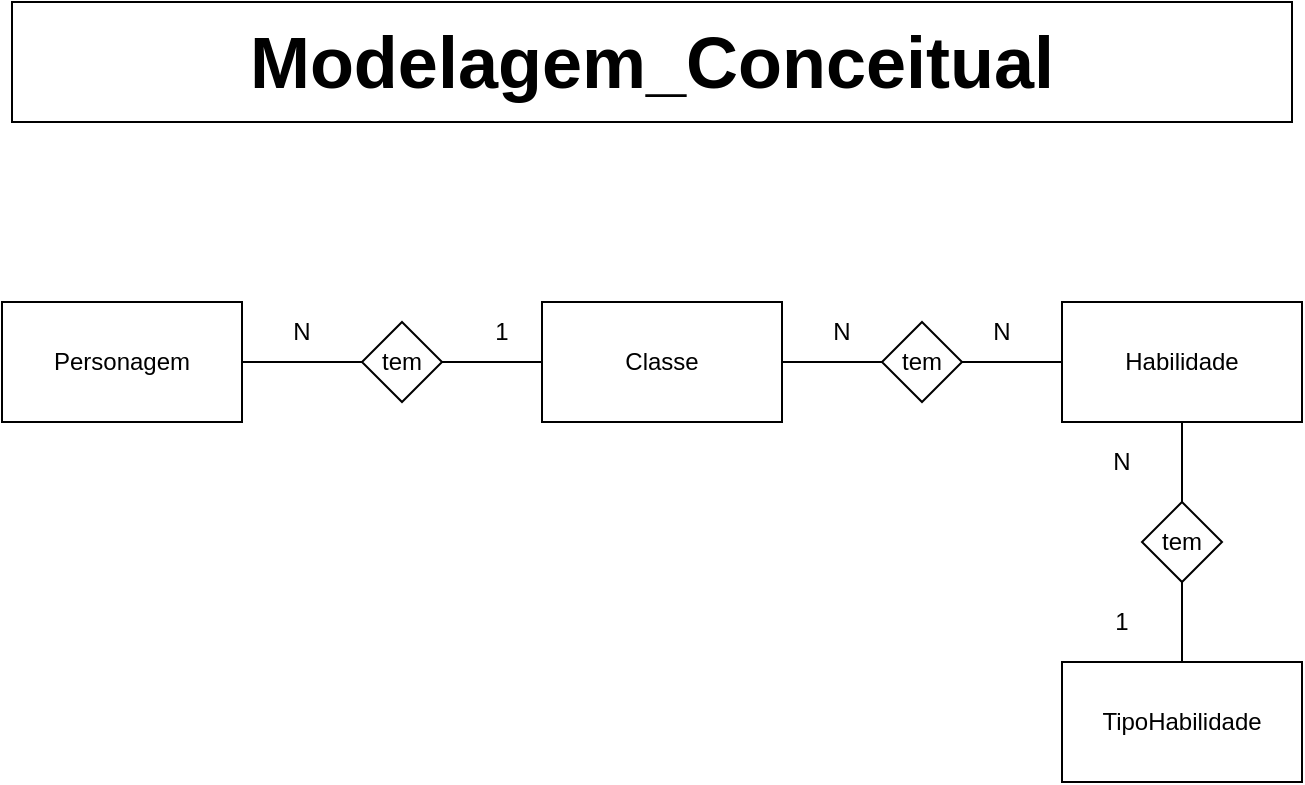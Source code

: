 <mxfile version="10.9.5" type="device"><diagram id="B4T6fw0wj73OoVGVlRkm" name="Conceitual"><mxGraphModel dx="926" dy="628" grid="1" gridSize="10" guides="1" tooltips="1" connect="1" arrows="1" fold="1" page="1" pageScale="1" pageWidth="827" pageHeight="1169" math="0" shadow="0"><root><mxCell id="0"/><mxCell id="1" parent="0"/><mxCell id="BUgDeTlCDVGB2lb1Glm8-1" value="&lt;b&gt;&lt;font style=&quot;font-size: 36px&quot;&gt;Modelagem_Conceitual&lt;/font&gt;&lt;/b&gt;" style="rounded=0;whiteSpace=wrap;html=1;" parent="1" vertex="1"><mxGeometry x="90" y="40" width="640" height="60" as="geometry"/></mxCell><mxCell id="BUgDeTlCDVGB2lb1Glm8-3" value="Classe" style="rounded=0;whiteSpace=wrap;html=1;" parent="1" vertex="1"><mxGeometry x="355" y="190" width="120" height="60" as="geometry"/></mxCell><mxCell id="BUgDeTlCDVGB2lb1Glm8-4" value="Personagem" style="rounded=0;whiteSpace=wrap;html=1;" parent="1" vertex="1"><mxGeometry x="85" y="190" width="120" height="60" as="geometry"/></mxCell><mxCell id="BUgDeTlCDVGB2lb1Glm8-8" value="Habilidade" style="rounded=0;whiteSpace=wrap;html=1;" parent="1" vertex="1"><mxGeometry x="615" y="190" width="120" height="60" as="geometry"/></mxCell><mxCell id="BUgDeTlCDVGB2lb1Glm8-9" value="tem" style="rhombus;whiteSpace=wrap;html=1;" parent="1" vertex="1"><mxGeometry x="265" y="200" width="40" height="40" as="geometry"/></mxCell><mxCell id="BUgDeTlCDVGB2lb1Glm8-10" value="" style="endArrow=none;html=1;entryX=0;entryY=0.5;entryDx=0;entryDy=0;exitX=1;exitY=0.5;exitDx=0;exitDy=0;" parent="1" source="BUgDeTlCDVGB2lb1Glm8-4" target="BUgDeTlCDVGB2lb1Glm8-9" edge="1"><mxGeometry width="50" height="50" relative="1" as="geometry"><mxPoint x="65" y="480" as="sourcePoint"/><mxPoint x="115" y="430" as="targetPoint"/></mxGeometry></mxCell><mxCell id="BUgDeTlCDVGB2lb1Glm8-11" value="" style="endArrow=none;html=1;entryX=0;entryY=0.5;entryDx=0;entryDy=0;exitX=1;exitY=0.5;exitDx=0;exitDy=0;" parent="1" source="BUgDeTlCDVGB2lb1Glm8-9" target="BUgDeTlCDVGB2lb1Glm8-3" edge="1"><mxGeometry width="50" height="50" relative="1" as="geometry"><mxPoint x="65" y="480" as="sourcePoint"/><mxPoint x="115" y="430" as="targetPoint"/></mxGeometry></mxCell><mxCell id="BUgDeTlCDVGB2lb1Glm8-12" value="tem" style="rhombus;whiteSpace=wrap;html=1;" parent="1" vertex="1"><mxGeometry x="525" y="200" width="40" height="40" as="geometry"/></mxCell><mxCell id="BUgDeTlCDVGB2lb1Glm8-14" value="" style="endArrow=none;html=1;entryX=0;entryY=0.5;entryDx=0;entryDy=0;exitX=1;exitY=0.5;exitDx=0;exitDy=0;" parent="1" source="BUgDeTlCDVGB2lb1Glm8-3" target="BUgDeTlCDVGB2lb1Glm8-12" edge="1"><mxGeometry width="50" height="50" relative="1" as="geometry"><mxPoint x="315" y="230" as="sourcePoint"/><mxPoint x="365" y="230" as="targetPoint"/></mxGeometry></mxCell><mxCell id="BUgDeTlCDVGB2lb1Glm8-15" value="" style="endArrow=none;html=1;entryX=0;entryY=0.5;entryDx=0;entryDy=0;exitX=1;exitY=0.5;exitDx=0;exitDy=0;" parent="1" source="BUgDeTlCDVGB2lb1Glm8-12" target="BUgDeTlCDVGB2lb1Glm8-8" edge="1"><mxGeometry width="50" height="50" relative="1" as="geometry"><mxPoint x="325" y="240" as="sourcePoint"/><mxPoint x="375" y="240" as="targetPoint"/></mxGeometry></mxCell><mxCell id="BUgDeTlCDVGB2lb1Glm8-16" value="N" style="text;html=1;strokeColor=none;fillColor=none;align=center;verticalAlign=middle;whiteSpace=wrap;rounded=0;" parent="1" vertex="1"><mxGeometry x="215" y="195" width="40" height="20" as="geometry"/></mxCell><mxCell id="BUgDeTlCDVGB2lb1Glm8-19" value="1" style="text;html=1;strokeColor=none;fillColor=none;align=center;verticalAlign=middle;whiteSpace=wrap;rounded=0;" parent="1" vertex="1"><mxGeometry x="315" y="195" width="40" height="20" as="geometry"/></mxCell><mxCell id="BUgDeTlCDVGB2lb1Glm8-20" value="N" style="text;html=1;strokeColor=none;fillColor=none;align=center;verticalAlign=middle;whiteSpace=wrap;rounded=0;" parent="1" vertex="1"><mxGeometry x="485" y="195" width="40" height="20" as="geometry"/></mxCell><mxCell id="BUgDeTlCDVGB2lb1Glm8-21" value="N" style="text;html=1;strokeColor=none;fillColor=none;align=center;verticalAlign=middle;whiteSpace=wrap;rounded=0;" parent="1" vertex="1"><mxGeometry x="565" y="195" width="40" height="20" as="geometry"/></mxCell><mxCell id="BUgDeTlCDVGB2lb1Glm8-22" value="TipoHabilidade" style="rounded=0;whiteSpace=wrap;html=1;" parent="1" vertex="1"><mxGeometry x="615" y="370" width="120" height="60" as="geometry"/></mxCell><mxCell id="BUgDeTlCDVGB2lb1Glm8-23" value="tem" style="rhombus;whiteSpace=wrap;html=1;" parent="1" vertex="1"><mxGeometry x="655" y="290" width="40" height="40" as="geometry"/></mxCell><mxCell id="BUgDeTlCDVGB2lb1Glm8-24" value="" style="endArrow=none;html=1;exitX=0.5;exitY=1;exitDx=0;exitDy=0;" parent="1" source="BUgDeTlCDVGB2lb1Glm8-23" target="BUgDeTlCDVGB2lb1Glm8-22" edge="1"><mxGeometry width="50" height="50" relative="1" as="geometry"><mxPoint x="485" y="230" as="sourcePoint"/><mxPoint x="535" y="230" as="targetPoint"/></mxGeometry></mxCell><mxCell id="BUgDeTlCDVGB2lb1Glm8-25" value="" style="endArrow=none;html=1;entryX=0.5;entryY=0;entryDx=0;entryDy=0;exitX=0.5;exitY=1;exitDx=0;exitDy=0;" parent="1" source="BUgDeTlCDVGB2lb1Glm8-8" target="BUgDeTlCDVGB2lb1Glm8-23" edge="1"><mxGeometry width="50" height="50" relative="1" as="geometry"><mxPoint x="495" y="240" as="sourcePoint"/><mxPoint x="545" y="240" as="targetPoint"/></mxGeometry></mxCell><mxCell id="BUgDeTlCDVGB2lb1Glm8-26" value="1" style="text;html=1;strokeColor=none;fillColor=none;align=center;verticalAlign=middle;whiteSpace=wrap;rounded=0;" parent="1" vertex="1"><mxGeometry x="625" y="340" width="40" height="20" as="geometry"/></mxCell><mxCell id="BUgDeTlCDVGB2lb1Glm8-27" value="N" style="text;html=1;strokeColor=none;fillColor=none;align=center;verticalAlign=middle;whiteSpace=wrap;rounded=0;" parent="1" vertex="1"><mxGeometry x="625" y="260" width="40" height="20" as="geometry"/></mxCell></root></mxGraphModel></diagram><diagram id="_f0pH70GXRd3nkjQjhF7" name="Lógico"><mxGraphModel dx="926" dy="628" grid="1" gridSize="10" guides="1" tooltips="1" connect="1" arrows="1" fold="1" page="1" pageScale="1" pageWidth="827" pageHeight="1169" math="0" shadow="0"><root><mxCell id="X3pNegiI6QFZFsANs2Gz-0"/><mxCell id="X3pNegiI6QFZFsANs2Gz-1" parent="X3pNegiI6QFZFsANs2Gz-0"/><mxCell id="2yZbslL3n0vhlIBuoud_-0" value="&lt;b&gt;&lt;font style=&quot;font-size: 36px&quot;&gt;Modelagem_Lógica&lt;/font&gt;&lt;/b&gt;" style="rounded=0;whiteSpace=wrap;html=1;" parent="X3pNegiI6QFZFsANs2Gz-1" vertex="1"><mxGeometry x="90" y="40" width="640" height="60" as="geometry"/></mxCell><mxCell id="2yZbslL3n0vhlIBuoud_-1" value="Personagens" style="swimlane;fontStyle=0;childLayout=stackLayout;horizontal=1;startSize=26;fillColor=#e0e0e0;horizontalStack=0;resizeParent=1;resizeParentMax=0;resizeLast=0;collapsible=1;marginBottom=0;swimlaneFillColor=#ffffff;align=center;fontSize=14;" parent="X3pNegiI6QFZFsANs2Gz-1" vertex="1"><mxGeometry x="174.5" y="306" width="190" height="216" as="geometry"/></mxCell><mxCell id="2yZbslL3n0vhlIBuoud_-2" value="IdPersonagem : INT" style="shape=partialRectangle;top=0;left=0;right=0;bottom=1;align=left;verticalAlign=middle;fillColor=none;spacingLeft=34;spacingRight=4;overflow=hidden;rotatable=0;points=[[0,0.5],[1,0.5]];portConstraint=eastwest;dropTarget=0;fontStyle=5;fontSize=12;" parent="2yZbslL3n0vhlIBuoud_-1" vertex="1"><mxGeometry y="26" width="190" height="30" as="geometry"/></mxCell><mxCell id="2yZbslL3n0vhlIBuoud_-3" value="PK" style="shape=partialRectangle;top=0;left=0;bottom=0;fillColor=none;align=left;verticalAlign=middle;spacingLeft=4;spacingRight=4;overflow=hidden;rotatable=0;points=[];portConstraint=eastwest;part=1;fontSize=12;" parent="2yZbslL3n0vhlIBuoud_-2" vertex="1" connectable="0"><mxGeometry width="30" height="30" as="geometry"/></mxCell><mxCell id="2yZbslL3n0vhlIBuoud_-4" value="Nome : VARCHAR(200)" style="shape=partialRectangle;top=0;left=0;right=0;bottom=0;align=left;verticalAlign=top;fillColor=none;spacingLeft=34;spacingRight=4;overflow=hidden;rotatable=0;points=[[0,0.5],[1,0.5]];portConstraint=eastwest;dropTarget=0;fontSize=12;" parent="2yZbslL3n0vhlIBuoud_-1" vertex="1"><mxGeometry y="56" width="190" height="26" as="geometry"/></mxCell><mxCell id="2yZbslL3n0vhlIBuoud_-5" value="" style="shape=partialRectangle;top=0;left=0;bottom=0;fillColor=none;align=left;verticalAlign=top;spacingLeft=4;spacingRight=4;overflow=hidden;rotatable=0;points=[];portConstraint=eastwest;part=1;fontSize=12;" parent="2yZbslL3n0vhlIBuoud_-4" vertex="1" connectable="0"><mxGeometry width="30" height="26" as="geometry"/></mxCell><mxCell id="2yZbslL3n0vhlIBuoud_-8" value="CapacidadeMaxVida : INT" style="shape=partialRectangle;top=0;left=0;right=0;bottom=0;align=left;verticalAlign=top;fillColor=none;spacingLeft=34;spacingRight=4;overflow=hidden;rotatable=0;points=[[0,0.5],[1,0.5]];portConstraint=eastwest;dropTarget=0;fontSize=12;" parent="2yZbslL3n0vhlIBuoud_-1" vertex="1"><mxGeometry y="82" width="190" height="26" as="geometry"/></mxCell><mxCell id="2yZbslL3n0vhlIBuoud_-9" value="" style="shape=partialRectangle;top=0;left=0;bottom=0;fillColor=none;align=left;verticalAlign=top;spacingLeft=4;spacingRight=4;overflow=hidden;rotatable=0;points=[];portConstraint=eastwest;part=1;fontSize=12;" parent="2yZbslL3n0vhlIBuoud_-8" vertex="1" connectable="0"><mxGeometry width="30" height="26" as="geometry"/></mxCell><mxCell id="4eiKR2NZvBk1ZJ9SnMxC-0" value="CapacidadeMaxMana : INT" style="shape=partialRectangle;top=0;left=0;right=0;bottom=0;align=left;verticalAlign=top;fillColor=none;spacingLeft=34;spacingRight=4;overflow=hidden;rotatable=0;points=[[0,0.5],[1,0.5]];portConstraint=eastwest;dropTarget=0;fontSize=12;" parent="2yZbslL3n0vhlIBuoud_-1" vertex="1"><mxGeometry y="108" width="190" height="26" as="geometry"/></mxCell><mxCell id="4eiKR2NZvBk1ZJ9SnMxC-1" value="" style="shape=partialRectangle;top=0;left=0;bottom=0;fillColor=none;align=left;verticalAlign=top;spacingLeft=4;spacingRight=4;overflow=hidden;rotatable=0;points=[];portConstraint=eastwest;part=1;fontSize=12;" parent="4eiKR2NZvBk1ZJ9SnMxC-0" vertex="1" connectable="0"><mxGeometry width="30" height="26" as="geometry"/></mxCell><mxCell id="4eiKR2NZvBk1ZJ9SnMxC-4" value="DataAtualizacao : DATE" style="shape=partialRectangle;top=0;left=0;right=0;bottom=0;align=left;verticalAlign=top;fillColor=none;spacingLeft=34;spacingRight=4;overflow=hidden;rotatable=0;points=[[0,0.5],[1,0.5]];portConstraint=eastwest;dropTarget=0;fontSize=12;" parent="2yZbslL3n0vhlIBuoud_-1" vertex="1"><mxGeometry y="134" width="190" height="26" as="geometry"/></mxCell><mxCell id="4eiKR2NZvBk1ZJ9SnMxC-5" value="" style="shape=partialRectangle;top=0;left=0;bottom=0;fillColor=none;align=left;verticalAlign=top;spacingLeft=4;spacingRight=4;overflow=hidden;rotatable=0;points=[];portConstraint=eastwest;part=1;fontSize=12;" parent="4eiKR2NZvBk1ZJ9SnMxC-4" vertex="1" connectable="0"><mxGeometry width="30" height="26" as="geometry"/></mxCell><mxCell id="4eiKR2NZvBk1ZJ9SnMxC-2" value="DataCriacao : DATE" style="shape=partialRectangle;top=0;left=0;right=0;bottom=0;align=left;verticalAlign=top;fillColor=none;spacingLeft=34;spacingRight=4;overflow=hidden;rotatable=0;points=[[0,0.5],[1,0.5]];portConstraint=eastwest;dropTarget=0;fontSize=12;" parent="2yZbslL3n0vhlIBuoud_-1" vertex="1"><mxGeometry y="160" width="190" height="30" as="geometry"/></mxCell><mxCell id="4eiKR2NZvBk1ZJ9SnMxC-3" value="" style="shape=partialRectangle;top=0;left=0;bottom=0;fillColor=none;align=left;verticalAlign=top;spacingLeft=4;spacingRight=4;overflow=hidden;rotatable=0;points=[];portConstraint=eastwest;part=1;fontSize=12;" parent="4eiKR2NZvBk1ZJ9SnMxC-2" vertex="1" connectable="0"><mxGeometry width="30" height="30" as="geometry"/></mxCell><mxCell id="2yZbslL3n0vhlIBuoud_-6" value="IdClasse : INT" style="shape=partialRectangle;top=0;left=0;right=0;bottom=0;align=left;verticalAlign=top;fillColor=none;spacingLeft=34;spacingRight=4;overflow=hidden;rotatable=0;points=[[0,0.5],[1,0.5]];portConstraint=eastwest;dropTarget=0;fontSize=12;" parent="2yZbslL3n0vhlIBuoud_-1" vertex="1"><mxGeometry y="190" width="190" height="26" as="geometry"/></mxCell><mxCell id="2yZbslL3n0vhlIBuoud_-7" value="FK" style="shape=partialRectangle;top=0;left=0;bottom=0;fillColor=none;align=left;verticalAlign=top;spacingLeft=4;spacingRight=4;overflow=hidden;rotatable=0;points=[];portConstraint=eastwest;part=1;fontSize=12;" parent="2yZbslL3n0vhlIBuoud_-6" vertex="1" connectable="0"><mxGeometry width="30" height="26" as="geometry"/></mxCell><mxCell id="4eiKR2NZvBk1ZJ9SnMxC-6" value="Classes" style="swimlane;fontStyle=0;childLayout=stackLayout;horizontal=1;startSize=26;fillColor=#e0e0e0;horizontalStack=0;resizeParent=1;resizeParentMax=0;resizeLast=0;collapsible=1;marginBottom=0;swimlaneFillColor=#ffffff;align=center;fontSize=14;" parent="X3pNegiI6QFZFsANs2Gz-1" vertex="1"><mxGeometry x="114.5" y="143" width="190" height="82" as="geometry"/></mxCell><mxCell id="4eiKR2NZvBk1ZJ9SnMxC-7" value="IdClasse : INT" style="shape=partialRectangle;top=0;left=0;right=0;bottom=1;align=left;verticalAlign=middle;fillColor=none;spacingLeft=34;spacingRight=4;overflow=hidden;rotatable=0;points=[[0,0.5],[1,0.5]];portConstraint=eastwest;dropTarget=0;fontStyle=5;fontSize=12;" parent="4eiKR2NZvBk1ZJ9SnMxC-6" vertex="1"><mxGeometry y="26" width="190" height="30" as="geometry"/></mxCell><mxCell id="4eiKR2NZvBk1ZJ9SnMxC-8" value="PK" style="shape=partialRectangle;top=0;left=0;bottom=0;fillColor=none;align=left;verticalAlign=middle;spacingLeft=4;spacingRight=4;overflow=hidden;rotatable=0;points=[];portConstraint=eastwest;part=1;fontSize=12;" parent="4eiKR2NZvBk1ZJ9SnMxC-7" vertex="1" connectable="0"><mxGeometry width="30" height="30" as="geometry"/></mxCell><mxCell id="4eiKR2NZvBk1ZJ9SnMxC-9" value="Nome : VARCHAR(200)" style="shape=partialRectangle;top=0;left=0;right=0;bottom=0;align=left;verticalAlign=top;fillColor=none;spacingLeft=34;spacingRight=4;overflow=hidden;rotatable=0;points=[[0,0.5],[1,0.5]];portConstraint=eastwest;dropTarget=0;fontSize=12;" parent="4eiKR2NZvBk1ZJ9SnMxC-6" vertex="1"><mxGeometry y="56" width="190" height="26" as="geometry"/></mxCell><mxCell id="4eiKR2NZvBk1ZJ9SnMxC-10" value="" style="shape=partialRectangle;top=0;left=0;bottom=0;fillColor=none;align=left;verticalAlign=top;spacingLeft=4;spacingRight=4;overflow=hidden;rotatable=0;points=[];portConstraint=eastwest;part=1;fontSize=12;" parent="4eiKR2NZvBk1ZJ9SnMxC-9" vertex="1" connectable="0"><mxGeometry width="30" height="26" as="geometry"/></mxCell><mxCell id="_B9SzY0KcRfmeWRQHpjH-0" value="Habilidades" style="swimlane;fontStyle=0;childLayout=stackLayout;horizontal=1;startSize=26;fillColor=#e0e0e0;horizontalStack=0;resizeParent=1;resizeParentMax=0;resizeLast=0;collapsible=1;marginBottom=0;swimlaneFillColor=#ffffff;align=center;fontSize=14;" parent="X3pNegiI6QFZFsANs2Gz-1" vertex="1"><mxGeometry x="484.5" y="264.5" width="190" height="106" as="geometry"/></mxCell><mxCell id="_B9SzY0KcRfmeWRQHpjH-1" value="IdHabilidade : INT" style="shape=partialRectangle;top=0;left=0;right=0;bottom=1;align=left;verticalAlign=middle;fillColor=none;spacingLeft=34;spacingRight=4;overflow=hidden;rotatable=0;points=[[0,0.5],[1,0.5]];portConstraint=eastwest;dropTarget=0;fontStyle=5;fontSize=12;" parent="_B9SzY0KcRfmeWRQHpjH-0" vertex="1"><mxGeometry y="26" width="190" height="30" as="geometry"/></mxCell><mxCell id="_B9SzY0KcRfmeWRQHpjH-2" value="PK" style="shape=partialRectangle;top=0;left=0;bottom=0;fillColor=none;align=left;verticalAlign=middle;spacingLeft=4;spacingRight=4;overflow=hidden;rotatable=0;points=[];portConstraint=eastwest;part=1;fontSize=12;" parent="_B9SzY0KcRfmeWRQHpjH-1" vertex="1" connectable="0"><mxGeometry width="30" height="30" as="geometry"/></mxCell><mxCell id="_B9SzY0KcRfmeWRQHpjH-3" value="Nome : VARCHAR(200)" style="shape=partialRectangle;top=0;left=0;right=0;bottom=0;align=left;verticalAlign=top;fillColor=none;spacingLeft=34;spacingRight=4;overflow=hidden;rotatable=0;points=[[0,0.5],[1,0.5]];portConstraint=eastwest;dropTarget=0;fontSize=12;" parent="_B9SzY0KcRfmeWRQHpjH-0" vertex="1"><mxGeometry y="56" width="190" height="24" as="geometry"/></mxCell><mxCell id="_B9SzY0KcRfmeWRQHpjH-4" value="" style="shape=partialRectangle;top=0;left=0;bottom=0;fillColor=none;align=left;verticalAlign=top;spacingLeft=4;spacingRight=4;overflow=hidden;rotatable=0;points=[];portConstraint=eastwest;part=1;fontSize=12;" parent="_B9SzY0KcRfmeWRQHpjH-3" vertex="1" connectable="0"><mxGeometry width="30" height="24" as="geometry"/></mxCell><mxCell id="_B9SzY0KcRfmeWRQHpjH-8" value="IdTipo : INT" style="shape=partialRectangle;top=0;left=0;right=0;bottom=0;align=left;verticalAlign=top;fillColor=none;spacingLeft=34;spacingRight=4;overflow=hidden;rotatable=0;points=[[0,0.5],[1,0.5]];portConstraint=eastwest;dropTarget=0;fontSize=12;" parent="_B9SzY0KcRfmeWRQHpjH-0" vertex="1"><mxGeometry y="80" width="190" height="26" as="geometry"/></mxCell><mxCell id="_B9SzY0KcRfmeWRQHpjH-9" value="FK" style="shape=partialRectangle;top=0;left=0;bottom=0;fillColor=none;align=left;verticalAlign=top;spacingLeft=4;spacingRight=4;overflow=hidden;rotatable=0;points=[];portConstraint=eastwest;part=1;fontSize=12;" parent="_B9SzY0KcRfmeWRQHpjH-8" vertex="1" connectable="0"><mxGeometry width="30" height="26" as="geometry"/></mxCell><mxCell id="_B9SzY0KcRfmeWRQHpjH-5" value="TipoHabilidade" style="swimlane;fontStyle=0;childLayout=stackLayout;horizontal=1;startSize=26;fillColor=#e0e0e0;horizontalStack=0;resizeParent=1;resizeParentMax=0;resizeLast=0;collapsible=1;marginBottom=0;swimlaneFillColor=#ffffff;align=center;fontSize=14;" parent="X3pNegiI6QFZFsANs2Gz-1" vertex="1"><mxGeometry x="484.5" y="413" width="190" height="80" as="geometry"/></mxCell><mxCell id="vO6UAYOEp7H9-awg8IHV-7" value="IdTipo : INT" style="shape=partialRectangle;top=0;left=0;right=0;bottom=1;align=left;verticalAlign=middle;fillColor=none;spacingLeft=34;spacingRight=4;overflow=hidden;rotatable=0;points=[[0,0.5],[1,0.5]];portConstraint=eastwest;dropTarget=0;fontStyle=5;fontSize=12;" parent="_B9SzY0KcRfmeWRQHpjH-5" vertex="1"><mxGeometry y="26" width="190" height="30" as="geometry"/></mxCell><mxCell id="vO6UAYOEp7H9-awg8IHV-8" value="PK" style="shape=partialRectangle;top=0;left=0;bottom=0;fillColor=none;align=left;verticalAlign=middle;spacingLeft=4;spacingRight=4;overflow=hidden;rotatable=0;points=[];portConstraint=eastwest;part=1;fontSize=12;" parent="vO6UAYOEp7H9-awg8IHV-7" vertex="1" connectable="0"><mxGeometry width="30" height="30" as="geometry"/></mxCell><mxCell id="vO6UAYOEp7H9-awg8IHV-9" value="Nome : VARCHAR(200)" style="shape=partialRectangle;top=0;left=0;right=0;bottom=0;align=left;verticalAlign=top;fillColor=none;spacingLeft=34;spacingRight=4;overflow=hidden;rotatable=0;points=[[0,0.5],[1,0.5]];portConstraint=eastwest;dropTarget=0;fontSize=12;" parent="_B9SzY0KcRfmeWRQHpjH-5" vertex="1"><mxGeometry y="56" width="190" height="24" as="geometry"/></mxCell><mxCell id="vO6UAYOEp7H9-awg8IHV-10" value="" style="shape=partialRectangle;top=0;left=0;bottom=0;fillColor=none;align=left;verticalAlign=top;spacingLeft=4;spacingRight=4;overflow=hidden;rotatable=0;points=[];portConstraint=eastwest;part=1;fontSize=12;" parent="vO6UAYOEp7H9-awg8IHV-9" vertex="1" connectable="0"><mxGeometry width="30" height="24" as="geometry"/></mxCell><mxCell id="6E8VQ_WQ1ZKFuCs0Fgmp-0" value="" style="edgeStyle=entityRelationEdgeStyle;fontSize=12;html=1;endArrow=ERoneToMany;exitX=1.005;exitY=0.733;exitDx=0;exitDy=0;exitPerimeter=0;" parent="X3pNegiI6QFZFsANs2Gz-1" source="vO6UAYOEp7H9-awg8IHV-7" target="_B9SzY0KcRfmeWRQHpjH-8" edge="1"><mxGeometry width="100" height="100" relative="1" as="geometry"><mxPoint x="501.5" y="914" as="sourcePoint"/><mxPoint x="601.5" y="814" as="targetPoint"/></mxGeometry></mxCell><mxCell id="Z-FrI4HDm_qy5Yr3kjsH-0" value="" style="edgeStyle=entityRelationEdgeStyle;fontSize=12;html=1;endArrow=ERoneToMany;entryX=0;entryY=0.5;entryDx=0;entryDy=0;" parent="X3pNegiI6QFZFsANs2Gz-1" source="4eiKR2NZvBk1ZJ9SnMxC-7" target="2yZbslL3n0vhlIBuoud_-2" edge="1"><mxGeometry width="100" height="100" relative="1" as="geometry"><mxPoint x="144.5" y="320" as="sourcePoint"/><mxPoint x="4.5" y="540" as="targetPoint"/></mxGeometry></mxCell><mxCell id="vIW7SQYuQP84C5e9ut8u-0" value="ClasseHabilidades" style="swimlane;fontStyle=0;childLayout=stackLayout;horizontal=1;startSize=26;fillColor=#e0e0e0;horizontalStack=0;resizeParent=1;resizeParentMax=0;resizeLast=0;collapsible=1;marginBottom=0;swimlaneFillColor=#ffffff;align=center;fontSize=14;" parent="X3pNegiI6QFZFsANs2Gz-1" vertex="1"><mxGeometry x="484.5" y="146" width="190" height="76" as="geometry"/></mxCell><mxCell id="vIW7SQYuQP84C5e9ut8u-3" value="IdClasse : INT" style="shape=partialRectangle;top=0;left=0;right=0;bottom=0;align=left;verticalAlign=top;fillColor=none;spacingLeft=34;spacingRight=4;overflow=hidden;rotatable=0;points=[[0,0.5],[1,0.5]];portConstraint=eastwest;dropTarget=0;fontSize=12;" parent="vIW7SQYuQP84C5e9ut8u-0" vertex="1"><mxGeometry y="26" width="190" height="24" as="geometry"/></mxCell><mxCell id="vIW7SQYuQP84C5e9ut8u-4" value="FK" style="shape=partialRectangle;top=0;left=0;bottom=0;fillColor=none;align=left;verticalAlign=top;spacingLeft=4;spacingRight=4;overflow=hidden;rotatable=0;points=[];portConstraint=eastwest;part=1;fontSize=12;" parent="vIW7SQYuQP84C5e9ut8u-3" vertex="1" connectable="0"><mxGeometry width="30" height="24" as="geometry"/></mxCell><mxCell id="vIW7SQYuQP84C5e9ut8u-5" value="IdHabilidade : INT" style="shape=partialRectangle;top=0;left=0;right=0;bottom=0;align=left;verticalAlign=top;fillColor=none;spacingLeft=34;spacingRight=4;overflow=hidden;rotatable=0;points=[[0,0.5],[1,0.5]];portConstraint=eastwest;dropTarget=0;fontSize=12;" parent="vIW7SQYuQP84C5e9ut8u-0" vertex="1"><mxGeometry y="50" width="190" height="26" as="geometry"/></mxCell><mxCell id="vIW7SQYuQP84C5e9ut8u-6" value="FK" style="shape=partialRectangle;top=0;left=0;bottom=0;fillColor=none;align=left;verticalAlign=top;spacingLeft=4;spacingRight=4;overflow=hidden;rotatable=0;points=[];portConstraint=eastwest;part=1;fontSize=12;" parent="vIW7SQYuQP84C5e9ut8u-5" vertex="1" connectable="0"><mxGeometry width="30" height="26" as="geometry"/></mxCell><mxCell id="vIW7SQYuQP84C5e9ut8u-7" value="" style="edgeStyle=entityRelationEdgeStyle;fontSize=12;html=1;endArrow=ERoneToMany;exitX=1;exitY=0.5;exitDx=0;exitDy=0;" parent="X3pNegiI6QFZFsANs2Gz-1" source="_B9SzY0KcRfmeWRQHpjH-1" target="vIW7SQYuQP84C5e9ut8u-5" edge="1"><mxGeometry width="100" height="100" relative="1" as="geometry"><mxPoint x="305.206" y="598.176" as="sourcePoint"/><mxPoint x="93.441" y="420.529" as="targetPoint"/></mxGeometry></mxCell><mxCell id="vIW7SQYuQP84C5e9ut8u-8" value="" style="edgeStyle=entityRelationEdgeStyle;fontSize=12;html=1;endArrow=ERoneToMany;entryX=0;entryY=0.5;entryDx=0;entryDy=0;exitX=1;exitY=0.5;exitDx=0;exitDy=0;" parent="X3pNegiI6QFZFsANs2Gz-1" source="4eiKR2NZvBk1ZJ9SnMxC-7" target="vIW7SQYuQP84C5e9ut8u-3" edge="1"><mxGeometry width="100" height="100" relative="1" as="geometry"><mxPoint x="315.206" y="608.176" as="sourcePoint"/><mxPoint x="103.441" y="430.529" as="targetPoint"/></mxGeometry></mxCell></root></mxGraphModel></diagram></mxfile>